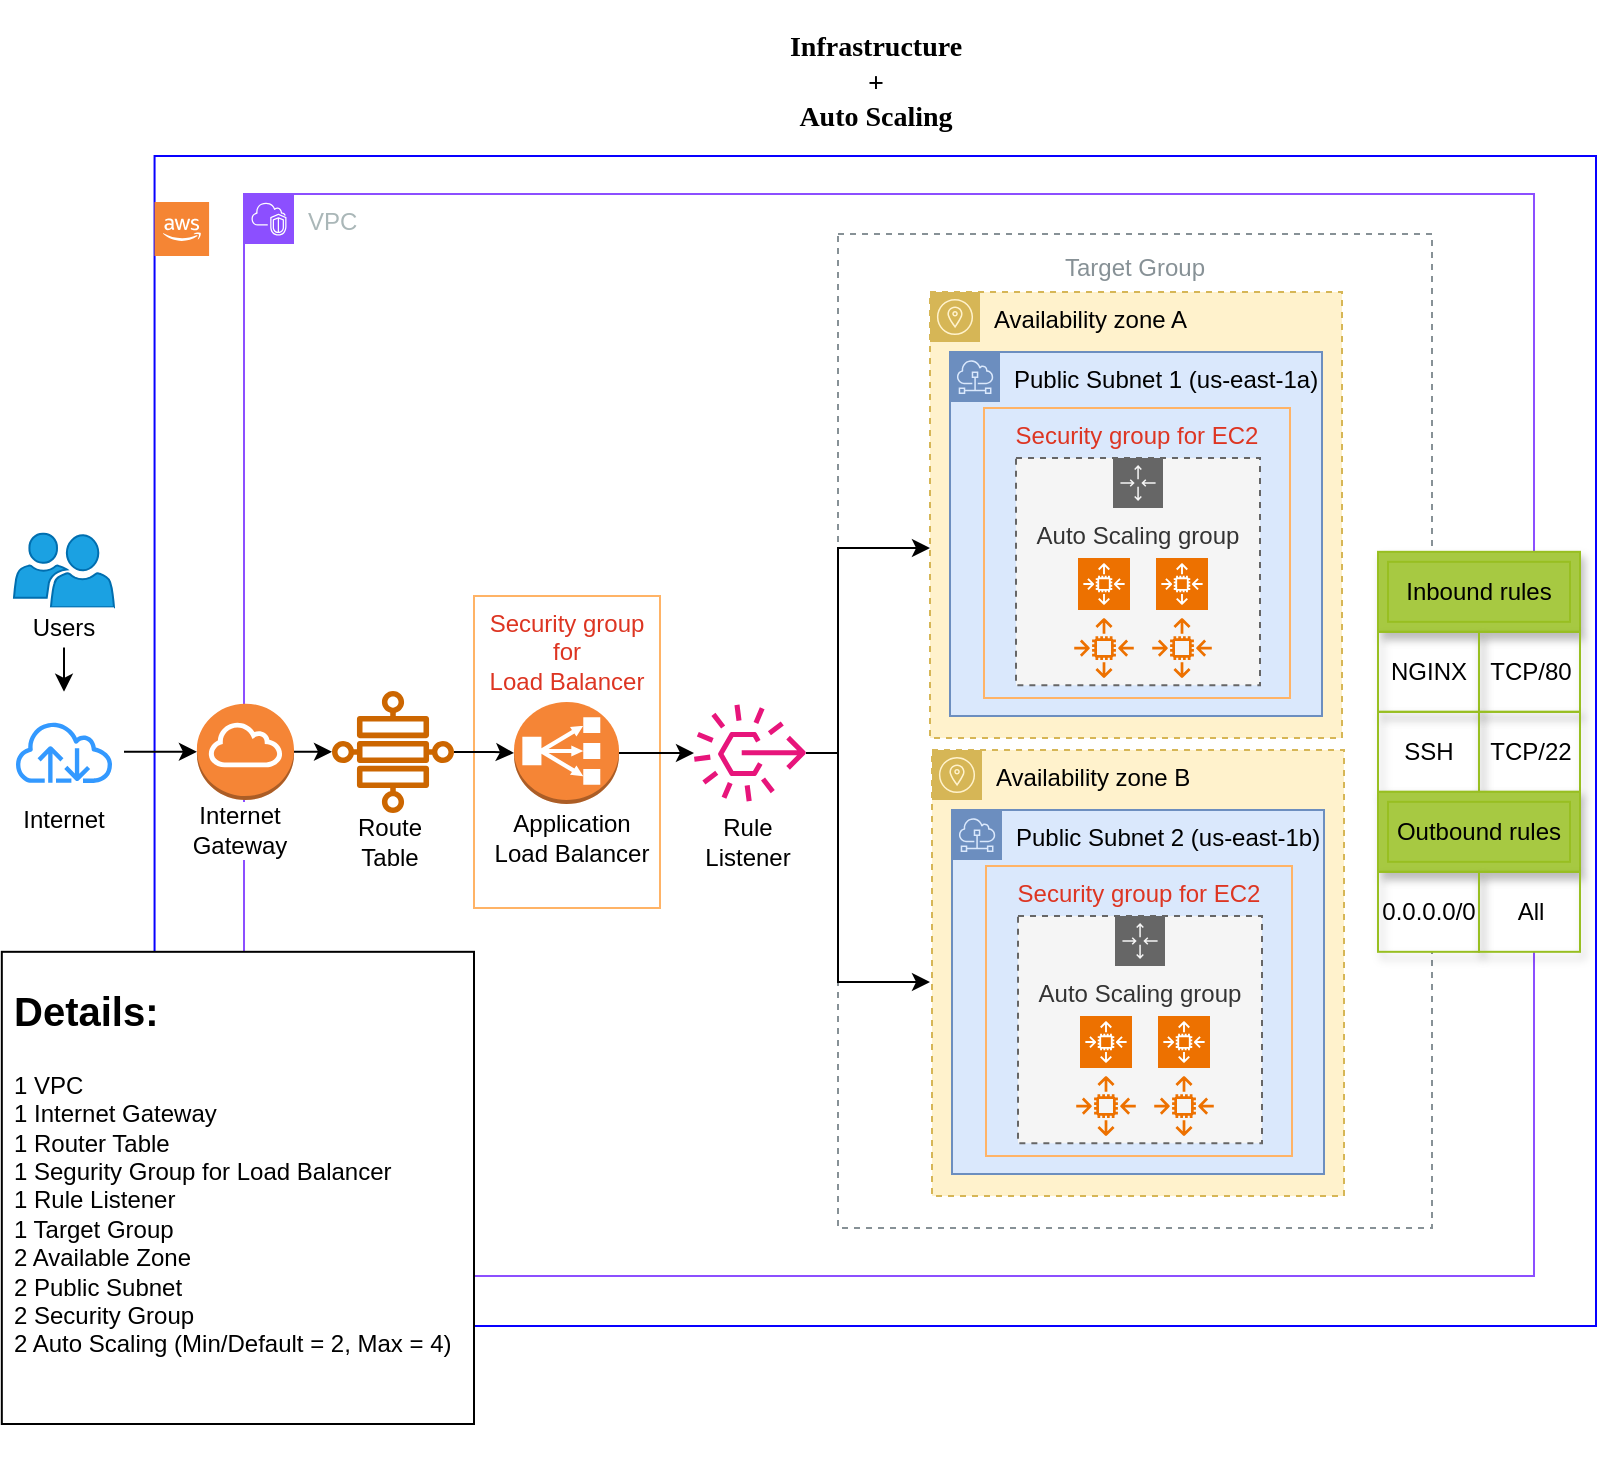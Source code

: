 <mxfile version="28.2.5">
  <diagram name="Página-1" id="A80b1A78pgPWUXEbwkEl">
    <mxGraphModel dx="1175" dy="688" grid="0" gridSize="10" guides="1" tooltips="1" connect="1" arrows="1" fold="1" page="1" pageScale="1" pageWidth="827" pageHeight="1169" math="0" shadow="0">
      <root>
        <mxCell id="0" />
        <mxCell id="1" parent="0" />
        <mxCell id="foPgmdxzFetwqd9FsMF4-26" value="" style="group" parent="1" vertex="1" connectable="0">
          <mxGeometry x="9" y="74" width="796" height="714.91" as="geometry" />
        </mxCell>
        <mxCell id="PD5IiSRvw4eK9SDHgZ8Y-4" value="&lt;h3&gt;&lt;b&gt;&lt;font style=&quot;font-size: 14px;&quot; face=&quot;Verdana&quot;&gt;Infrastructure&lt;br&gt;+&lt;br&gt;&lt;/font&gt;&lt;/b&gt;&lt;b style=&quot;background-color: transparent; color: light-dark(rgb(0, 0, 0), rgb(255, 255, 255)); font-size: 12px;&quot;&gt;&lt;font style=&quot;font-size: 14px;&quot; face=&quot;Verdana&quot;&gt;Auto Scaling&lt;/font&gt;&lt;/b&gt;&lt;/h3&gt;" style="text;html=1;align=center;verticalAlign=middle;whiteSpace=wrap;rounded=0;container=0;" parent="foPgmdxzFetwqd9FsMF4-26" vertex="1">
          <mxGeometry x="338.64" width="194" height="32" as="geometry" />
        </mxCell>
        <mxCell id="6_CV-VD-19mCUged8Sou-3" value="" style="rounded=1;arcSize=0;fillColor=none;gradientColor=none;strokeWidth=1;container=0;strokeColor=#0800FF;" parent="foPgmdxzFetwqd9FsMF4-26" vertex="1">
          <mxGeometry x="75.28" y="53" width="720.72" height="585" as="geometry" />
        </mxCell>
        <mxCell id="TseGNdZm3ASx_0Q_E8ii-17" value="Target Group" style="outlineConnect=0;gradientColor=none;html=1;whiteSpace=wrap;fontSize=12;fontStyle=0;strokeColor=#879196;fillColor=none;verticalAlign=top;align=center;fontColor=#879196;dashed=1;spacingTop=3;container=0;" parent="foPgmdxzFetwqd9FsMF4-26" vertex="1">
          <mxGeometry x="417" y="92" width="297" height="497" as="geometry" />
        </mxCell>
        <mxCell id="TseGNdZm3ASx_0Q_E8ii-13" value="Security group for&lt;br&gt;Load Balancer" style="fillColor=none;strokeColor=#FFB366;verticalAlign=top;fontStyle=0;fontColor=#DD3522;whiteSpace=wrap;html=1;container=0;" parent="foPgmdxzFetwqd9FsMF4-26" vertex="1">
          <mxGeometry x="235" y="273" width="93" height="156" as="geometry" />
        </mxCell>
        <mxCell id="g5_aFfmOjSk22XSk76C8-32" style="edgeStyle=orthogonalEdgeStyle;rounded=0;orthogonalLoop=1;jettySize=auto;html=1;" parent="foPgmdxzFetwqd9FsMF4-26" source="2XTZozhmLt2jDI83T8NR-40" target="g5_aFfmOjSk22XSk76C8-26" edge="1">
          <mxGeometry relative="1" as="geometry" />
        </mxCell>
        <mxCell id="2XTZozhmLt2jDI83T8NR-43" value="" style="sketch=0;pointerEvents=1;shadow=0;dashed=0;html=1;strokeColor=#006EAF;labelPosition=center;verticalLabelPosition=bottom;verticalAlign=top;align=center;fillColor=#1ba1e2;shape=mxgraph.mscae.intune.user_group;fontFamily=Helvetica;fontSize=12;fontStyle=0;fontColor=#ffffff;container=0;" parent="foPgmdxzFetwqd9FsMF4-26" vertex="1">
          <mxGeometry x="5" y="241.68" width="50" height="37" as="geometry" />
        </mxCell>
        <mxCell id="2XTZozhmLt2jDI83T8NR-13" value="VPC" style="points=[[0,0],[0.25,0],[0.5,0],[0.75,0],[1,0],[1,0.25],[1,0.5],[1,0.75],[1,1],[0.75,1],[0.5,1],[0.25,1],[0,1],[0,0.75],[0,0.5],[0,0.25]];outlineConnect=0;gradientColor=none;html=1;whiteSpace=wrap;fontSize=12;fontStyle=0;container=0;pointerEvents=0;collapsible=0;recursiveResize=0;shape=mxgraph.aws4.group;grIcon=mxgraph.aws4.group_vpc2;strokeColor=#8C4FFF;fillColor=none;verticalAlign=top;align=left;spacingLeft=30;fontColor=#AAB7B8;dashed=0;" parent="foPgmdxzFetwqd9FsMF4-26" vertex="1">
          <mxGeometry x="120" y="72" width="645" height="541" as="geometry" />
        </mxCell>
        <mxCell id="2XTZozhmLt2jDI83T8NR-34" value="Internet&lt;br&gt;Gateway" style="text;html=1;align=center;verticalAlign=middle;whiteSpace=wrap;rounded=0;labelBackgroundColor=default;container=0;" parent="foPgmdxzFetwqd9FsMF4-26" vertex="1">
          <mxGeometry x="88.47" y="375" width="60" height="30" as="geometry" />
        </mxCell>
        <mxCell id="2XTZozhmLt2jDI83T8NR-37" value="Availability zone A" style="sketch=0;outlineConnect=0;html=1;whiteSpace=wrap;fontSize=12;fontStyle=0;shape=mxgraph.aws4.group;grIcon=mxgraph.aws4.group_availability_zone;strokeColor=#d6b656;fillColor=#fff2cc;verticalAlign=top;align=left;spacingLeft=30;dashed=1;pointerEvents=1;fontFamily=Helvetica;container=0;" parent="foPgmdxzFetwqd9FsMF4-26" vertex="1">
          <mxGeometry x="463" y="121" width="206" height="223" as="geometry" />
        </mxCell>
        <mxCell id="2XTZozhmLt2jDI83T8NR-18" value="Public Subnet 1 (us-east-1a)" style="sketch=0;outlineConnect=0;html=1;whiteSpace=wrap;fontSize=12;fontStyle=0;shape=mxgraph.aws4.group;grIcon=mxgraph.aws4.group_subnet;strokeColor=#6c8ebf;fillColor=#dae8fc;verticalAlign=top;align=left;spacingLeft=30;dashed=0;container=0;" parent="foPgmdxzFetwqd9FsMF4-26" vertex="1">
          <mxGeometry x="473" y="151" width="186" height="182" as="geometry" />
        </mxCell>
        <mxCell id="g5_aFfmOjSk22XSk76C8-24" style="edgeStyle=orthogonalEdgeStyle;rounded=0;orthogonalLoop=1;jettySize=auto;html=1;exitX=1;exitY=0.5;exitDx=0;exitDy=0;exitPerimeter=0;entryX=0;entryY=0.5;entryDx=0;entryDy=0;entryPerimeter=0;" parent="foPgmdxzFetwqd9FsMF4-26" source="g5_aFfmOjSk22XSk76C8-13" edge="1">
          <mxGeometry relative="1" as="geometry">
            <mxPoint x="164" y="350.5" as="targetPoint" />
          </mxGeometry>
        </mxCell>
        <mxCell id="g5_aFfmOjSk22XSk76C8-30" style="edgeStyle=orthogonalEdgeStyle;rounded=0;orthogonalLoop=1;jettySize=auto;html=1;" parent="foPgmdxzFetwqd9FsMF4-26" source="g5_aFfmOjSk22XSk76C8-26" target="g5_aFfmOjSk22XSk76C8-13" edge="1">
          <mxGeometry relative="1" as="geometry" />
        </mxCell>
        <mxCell id="g5_aFfmOjSk22XSk76C8-26" value="" style="sketch=0;outlineConnect=0;fontColor=#3333FF;gradientColor=none;strokeColor=#3399FF;fillColor=#ffffff;dashed=0;verticalLabelPosition=bottom;verticalAlign=top;align=center;html=1;fontSize=12;fontStyle=0;aspect=fixed;shape=mxgraph.aws4.resourceIcon;resIcon=mxgraph.aws4.internet;labelBackgroundColor=none;container=0;" parent="foPgmdxzFetwqd9FsMF4-26" vertex="1">
          <mxGeometry y="320.91" width="60" height="60" as="geometry" />
        </mxCell>
        <mxCell id="g5_aFfmOjSk22XSk76C8-27" value="Internet" style="text;html=1;align=center;verticalAlign=middle;whiteSpace=wrap;rounded=0;labelBackgroundColor=default;container=0;" parent="foPgmdxzFetwqd9FsMF4-26" vertex="1">
          <mxGeometry y="370" width="60" height="30" as="geometry" />
        </mxCell>
        <mxCell id="2XTZozhmLt2jDI83T8NR-40" value="Users" style="text;html=1;align=center;verticalAlign=middle;whiteSpace=wrap;rounded=0;fontFamily=Helvetica;fontSize=12;fontStyle=0;fillColor=default;labelBackgroundColor=default;container=0;" parent="foPgmdxzFetwqd9FsMF4-26" vertex="1">
          <mxGeometry x="5" y="278.68" width="50" height="20" as="geometry" />
        </mxCell>
        <mxCell id="g5_aFfmOjSk22XSk76C8-13" value="" style="outlineConnect=0;dashed=0;verticalLabelPosition=bottom;verticalAlign=top;align=center;html=1;shape=mxgraph.aws3.internet_gateway;fillColor=#F58536;gradientColor=none;container=0;" parent="foPgmdxzFetwqd9FsMF4-26" vertex="1">
          <mxGeometry x="96.46" y="326.82" width="48.54" height="48.18" as="geometry" />
        </mxCell>
        <mxCell id="2XTZozhmLt2jDI83T8NR-32" value="Route&lt;br&gt;Table" style="text;html=1;align=center;verticalAlign=middle;whiteSpace=wrap;rounded=0;labelBackgroundColor=default;container=0;" parent="foPgmdxzFetwqd9FsMF4-26" vertex="1">
          <mxGeometry x="163" y="383.38" width="60" height="25.23" as="geometry" />
        </mxCell>
        <mxCell id="g5_aFfmOjSk22XSk76C8-38" value="" style="sketch=0;outlineConnect=0;fontColor=#232F3E;gradientColor=none;fillColor=#CC6600;strokeColor=none;dashed=0;verticalLabelPosition=bottom;verticalAlign=top;align=center;html=1;fontSize=12;fontStyle=0;aspect=fixed;pointerEvents=1;shape=mxgraph.aws4.cloud_wan_transit_gateway_route_table_attachment;container=0;" parent="foPgmdxzFetwqd9FsMF4-26" vertex="1">
          <mxGeometry x="164" y="320.5" width="61" height="61" as="geometry" />
        </mxCell>
        <mxCell id="mhVzPHPiYotLxkn4lfT4-1" value="Security group for EC2" style="fillColor=none;strokeColor=#FFB366;verticalAlign=top;fontStyle=0;fontColor=#DD3522;whiteSpace=wrap;html=1;container=0;" parent="foPgmdxzFetwqd9FsMF4-26" vertex="1">
          <mxGeometry x="490" y="179" width="153" height="145" as="geometry" />
        </mxCell>
        <mxCell id="mhVzPHPiYotLxkn4lfT4-113" value="" style="group;fillColor=default;container=0;" parent="foPgmdxzFetwqd9FsMF4-26" vertex="1" connectable="0">
          <mxGeometry x="687" y="250.91" width="101" height="200" as="geometry" />
        </mxCell>
        <mxCell id="TseGNdZm3ASx_0Q_E8ii-19" style="edgeStyle=orthogonalEdgeStyle;rounded=0;orthogonalLoop=1;jettySize=auto;html=1;" parent="foPgmdxzFetwqd9FsMF4-26" source="TseGNdZm3ASx_0Q_E8ii-6" target="TseGNdZm3ASx_0Q_E8ii-18" edge="1">
          <mxGeometry relative="1" as="geometry" />
        </mxCell>
        <mxCell id="TseGNdZm3ASx_0Q_E8ii-6" value="" style="outlineConnect=0;dashed=0;verticalLabelPosition=bottom;verticalAlign=top;align=center;html=1;shape=mxgraph.aws3.classic_load_balancer;fillColor=#F58536;gradientColor=none;container=0;" parent="foPgmdxzFetwqd9FsMF4-26" vertex="1">
          <mxGeometry x="255" y="326" width="52.5" height="51" as="geometry" />
        </mxCell>
        <mxCell id="TseGNdZm3ASx_0Q_E8ii-8" style="edgeStyle=orthogonalEdgeStyle;rounded=0;orthogonalLoop=1;jettySize=auto;html=1;entryX=0;entryY=0.5;entryDx=0;entryDy=0;entryPerimeter=0;" parent="foPgmdxzFetwqd9FsMF4-26" source="g5_aFfmOjSk22XSk76C8-38" target="TseGNdZm3ASx_0Q_E8ii-6" edge="1">
          <mxGeometry relative="1" as="geometry" />
        </mxCell>
        <mxCell id="TseGNdZm3ASx_0Q_E8ii-11" value="Application Load Balancer" style="text;html=1;align=center;verticalAlign=middle;whiteSpace=wrap;rounded=0;labelBackgroundColor=default;container=0;" parent="foPgmdxzFetwqd9FsMF4-26" vertex="1">
          <mxGeometry x="240" y="381.77" width="88" height="25.23" as="geometry" />
        </mxCell>
        <mxCell id="TseGNdZm3ASx_0Q_E8ii-22" style="edgeStyle=orthogonalEdgeStyle;rounded=0;orthogonalLoop=1;jettySize=auto;html=1;" parent="foPgmdxzFetwqd9FsMF4-26" source="TseGNdZm3ASx_0Q_E8ii-18" target="2XTZozhmLt2jDI83T8NR-37" edge="1">
          <mxGeometry relative="1" as="geometry">
            <Array as="points">
              <mxPoint x="417" y="352" />
              <mxPoint x="417" y="249" />
            </Array>
          </mxGeometry>
        </mxCell>
        <mxCell id="TseGNdZm3ASx_0Q_E8ii-23" style="edgeStyle=orthogonalEdgeStyle;rounded=0;orthogonalLoop=1;jettySize=auto;html=1;" parent="foPgmdxzFetwqd9FsMF4-26" source="TseGNdZm3ASx_0Q_E8ii-18" edge="1">
          <mxGeometry relative="1" as="geometry">
            <Array as="points">
              <mxPoint x="417" y="352" />
              <mxPoint x="417" y="466" />
            </Array>
            <mxPoint x="463" y="466" as="targetPoint" />
          </mxGeometry>
        </mxCell>
        <mxCell id="TseGNdZm3ASx_0Q_E8ii-18" value="" style="sketch=0;outlineConnect=0;fontColor=#232F3E;gradientColor=none;fillColor=#E7157B;strokeColor=none;dashed=0;verticalLabelPosition=bottom;verticalAlign=top;align=center;html=1;fontSize=12;fontStyle=0;aspect=fixed;pointerEvents=1;shape=mxgraph.aws4.rule_3;container=0;" parent="foPgmdxzFetwqd9FsMF4-26" vertex="1">
          <mxGeometry x="345" y="327.09" width="56" height="48.82" as="geometry" />
        </mxCell>
        <mxCell id="TseGNdZm3ASx_0Q_E8ii-20" value="Rule&lt;br&gt;Listener" style="text;html=1;align=center;verticalAlign=middle;whiteSpace=wrap;rounded=0;labelBackgroundColor=default;container=0;" parent="foPgmdxzFetwqd9FsMF4-26" vertex="1">
          <mxGeometry x="328" y="383.38" width="88" height="25.23" as="geometry" />
        </mxCell>
        <mxCell id="PD5IiSRvw4eK9SDHgZ8Y-1" value="" style="outlineConnect=0;dashed=0;verticalLabelPosition=bottom;verticalAlign=top;align=center;html=1;shape=mxgraph.aws3.cloud_2;fillColor=#F58534;gradientColor=none;container=0;" parent="foPgmdxzFetwqd9FsMF4-26" vertex="1">
          <mxGeometry x="75.28" y="76" width="27.26" height="27" as="geometry" />
        </mxCell>
        <mxCell id="mhVzPHPiYotLxkn4lfT4-103" value="Inbound rules" style="shape=ext;margin=3;double=1;whiteSpace=wrap;html=1;align=center;rounded=0;shadow=1;strokeColor=#98bf21;verticalAlign=middle;fontFamily=Helvetica;fontSize=12;fontColor=default;fillColor=#A7C942;container=0;" parent="foPgmdxzFetwqd9FsMF4-26" vertex="1">
          <mxGeometry x="687" y="250.91" width="101" height="40" as="geometry" />
        </mxCell>
        <mxCell id="mhVzPHPiYotLxkn4lfT4-104" value="NGINX" style="whiteSpace=wrap;html=1;align=center;rounded=0;shadow=1;strokeColor=#98bf21;verticalAlign=middle;fontFamily=Helvetica;fontSize=12;fontColor=default;fillColor=none;container=0;" parent="foPgmdxzFetwqd9FsMF4-26" vertex="1">
          <mxGeometry x="687" y="290.91" width="50.5" height="40" as="geometry" />
        </mxCell>
        <mxCell id="mhVzPHPiYotLxkn4lfT4-105" value="TCP/80" style="whiteSpace=wrap;html=1;align=center;rounded=0;shadow=1;strokeColor=#98bf21;verticalAlign=middle;fontFamily=Helvetica;fontSize=12;fontColor=default;fillColor=none;container=0;" parent="foPgmdxzFetwqd9FsMF4-26" vertex="1">
          <mxGeometry x="737.5" y="290.91" width="50.5" height="40" as="geometry" />
        </mxCell>
        <mxCell id="mhVzPHPiYotLxkn4lfT4-106" value="SSH" style="whiteSpace=wrap;html=1;align=center;rounded=0;shadow=1;strokeColor=#98bf21;verticalAlign=middle;fontFamily=Helvetica;fontSize=12;fontColor=default;fillColor=none;container=0;" parent="foPgmdxzFetwqd9FsMF4-26" vertex="1">
          <mxGeometry x="687" y="330.91" width="50.5" height="40" as="geometry" />
        </mxCell>
        <mxCell id="mhVzPHPiYotLxkn4lfT4-107" value="TCP/22" style="whiteSpace=wrap;html=1;align=center;rounded=0;shadow=1;strokeColor=#98bf21;verticalAlign=middle;fontFamily=Helvetica;fontSize=12;fontColor=default;fillColor=none;container=0;" parent="foPgmdxzFetwqd9FsMF4-26" vertex="1">
          <mxGeometry x="737.5" y="330.91" width="50.5" height="40" as="geometry" />
        </mxCell>
        <mxCell id="mhVzPHPiYotLxkn4lfT4-108" value="Outbound rules" style="shape=ext;margin=3;double=1;whiteSpace=wrap;html=1;align=center;rounded=0;shadow=1;strokeColor=#98bf21;verticalAlign=middle;fontFamily=Helvetica;fontSize=12;fontColor=default;fillColor=#A7C942;container=0;" parent="foPgmdxzFetwqd9FsMF4-26" vertex="1">
          <mxGeometry x="687" y="370.91" width="101" height="40" as="geometry" />
        </mxCell>
        <mxCell id="mhVzPHPiYotLxkn4lfT4-109" value="0.0.0.0/0" style="whiteSpace=wrap;html=1;align=center;rounded=0;shadow=1;strokeColor=#98bf21;verticalAlign=middle;fontFamily=Helvetica;fontSize=12;fontColor=default;fillColor=none;container=0;" parent="foPgmdxzFetwqd9FsMF4-26" vertex="1">
          <mxGeometry x="687" y="410.91" width="50.5" height="40" as="geometry" />
        </mxCell>
        <mxCell id="mhVzPHPiYotLxkn4lfT4-110" value="All" style="whiteSpace=wrap;html=1;align=center;rounded=0;shadow=1;strokeColor=#98bf21;verticalAlign=middle;fontFamily=Helvetica;fontSize=12;fontColor=default;fillColor=none;container=0;" parent="foPgmdxzFetwqd9FsMF4-26" vertex="1">
          <mxGeometry x="737.5" y="410.91" width="50.5" height="40" as="geometry" />
        </mxCell>
        <mxCell id="foPgmdxzFetwqd9FsMF4-2" value="Auto Scaling group" style="points=[[0,0],[0.25,0],[0.5,0],[0.75,0],[1,0],[1,0.25],[1,0.5],[1,0.75],[1,1],[0.75,1],[0.5,1],[0.25,1],[0,1],[0,0.75],[0,0.5],[0,0.25]];outlineConnect=0;html=1;whiteSpace=wrap;fontSize=12;fontStyle=0;container=0;pointerEvents=0;collapsible=0;recursiveResize=0;shape=mxgraph.aws4.groupCenter;grIcon=mxgraph.aws4.group_auto_scaling_group;grStroke=1;strokeColor=#666666;fillColor=#f5f5f5;verticalAlign=top;align=center;fontColor=#333333;dashed=1;spacingTop=25;" parent="foPgmdxzFetwqd9FsMF4-26" vertex="1">
          <mxGeometry x="506" y="204" width="122" height="113.68" as="geometry" />
        </mxCell>
        <mxCell id="foPgmdxzFetwqd9FsMF4-18" value="Availability zone B" style="sketch=0;outlineConnect=0;html=1;whiteSpace=wrap;fontSize=12;fontStyle=0;shape=mxgraph.aws4.group;grIcon=mxgraph.aws4.group_availability_zone;strokeColor=#d6b656;fillColor=#fff2cc;verticalAlign=top;align=left;spacingLeft=30;dashed=1;pointerEvents=1;fontFamily=Helvetica;container=0;" parent="foPgmdxzFetwqd9FsMF4-26" vertex="1">
          <mxGeometry x="464" y="350" width="206" height="223" as="geometry" />
        </mxCell>
        <mxCell id="foPgmdxzFetwqd9FsMF4-19" value="Public Subnet 2 (us-east-1b)" style="sketch=0;outlineConnect=0;html=1;whiteSpace=wrap;fontSize=12;fontStyle=0;shape=mxgraph.aws4.group;grIcon=mxgraph.aws4.group_subnet;strokeColor=#6c8ebf;fillColor=#dae8fc;verticalAlign=top;align=left;spacingLeft=30;dashed=0;container=0;" parent="foPgmdxzFetwqd9FsMF4-26" vertex="1">
          <mxGeometry x="474" y="380" width="186" height="182" as="geometry" />
        </mxCell>
        <mxCell id="foPgmdxzFetwqd9FsMF4-20" value="Security group for EC2" style="fillColor=none;strokeColor=#FFB366;verticalAlign=top;fontStyle=0;fontColor=#DD3522;whiteSpace=wrap;html=1;container=0;" parent="foPgmdxzFetwqd9FsMF4-26" vertex="1">
          <mxGeometry x="491" y="408" width="153" height="145" as="geometry" />
        </mxCell>
        <mxCell id="foPgmdxzFetwqd9FsMF4-21" value="Auto Scaling group" style="points=[[0,0],[0.25,0],[0.5,0],[0.75,0],[1,0],[1,0.25],[1,0.5],[1,0.75],[1,1],[0.75,1],[0.5,1],[0.25,1],[0,1],[0,0.75],[0,0.5],[0,0.25]];outlineConnect=0;html=1;whiteSpace=wrap;fontSize=12;fontStyle=0;container=0;pointerEvents=0;collapsible=0;recursiveResize=0;shape=mxgraph.aws4.groupCenter;grIcon=mxgraph.aws4.group_auto_scaling_group;grStroke=1;strokeColor=#666666;fillColor=#f5f5f5;verticalAlign=top;align=center;fontColor=#333333;dashed=1;spacingTop=25;" parent="foPgmdxzFetwqd9FsMF4-26" vertex="1">
          <mxGeometry x="507" y="433" width="122" height="113.68" as="geometry" />
        </mxCell>
        <mxCell id="foPgmdxzFetwqd9FsMF4-3" value="" style="sketch=0;points=[[0,0,0],[0.25,0,0],[0.5,0,0],[0.75,0,0],[1,0,0],[0,1,0],[0.25,1,0],[0.5,1,0],[0.75,1,0],[1,1,0],[0,0.25,0],[0,0.5,0],[0,0.75,0],[1,0.25,0],[1,0.5,0],[1,0.75,0]];outlineConnect=0;fontColor=#232F3E;fillColor=#ED7100;strokeColor=#ffffff;dashed=0;verticalLabelPosition=bottom;verticalAlign=top;align=center;html=1;fontSize=12;fontStyle=0;aspect=fixed;shape=mxgraph.aws4.resourceIcon;resIcon=mxgraph.aws4.auto_scaling2;container=0;" parent="foPgmdxzFetwqd9FsMF4-26" vertex="1">
          <mxGeometry x="537" y="254" width="26" height="26" as="geometry" />
        </mxCell>
        <mxCell id="foPgmdxzFetwqd9FsMF4-5" value="" style="sketch=0;points=[[0,0,0],[0.25,0,0],[0.5,0,0],[0.75,0,0],[1,0,0],[0,1,0],[0.25,1,0],[0.5,1,0],[0.75,1,0],[1,1,0],[0,0.25,0],[0,0.5,0],[0,0.75,0],[1,0.25,0],[1,0.5,0],[1,0.75,0]];outlineConnect=0;fontColor=#232F3E;fillColor=#ED7100;strokeColor=#ffffff;dashed=0;verticalLabelPosition=bottom;verticalAlign=top;align=center;html=1;fontSize=12;fontStyle=0;aspect=fixed;shape=mxgraph.aws4.resourceIcon;resIcon=mxgraph.aws4.auto_scaling2;container=0;" parent="foPgmdxzFetwqd9FsMF4-26" vertex="1">
          <mxGeometry x="576" y="254" width="26" height="26" as="geometry" />
        </mxCell>
        <mxCell id="foPgmdxzFetwqd9FsMF4-7" value="" style="sketch=0;outlineConnect=0;fontColor=#232F3E;gradientColor=none;fillColor=#ED7100;strokeColor=none;dashed=0;verticalLabelPosition=bottom;verticalAlign=top;align=center;html=1;fontSize=12;fontStyle=0;aspect=fixed;pointerEvents=1;shape=mxgraph.aws4.auto_scaling2;container=0;" parent="foPgmdxzFetwqd9FsMF4-26" vertex="1">
          <mxGeometry x="574" y="284" width="30" height="30" as="geometry" />
        </mxCell>
        <mxCell id="foPgmdxzFetwqd9FsMF4-6" value="" style="sketch=0;outlineConnect=0;fontColor=#232F3E;gradientColor=none;fillColor=#ED7100;strokeColor=none;dashed=0;verticalLabelPosition=bottom;verticalAlign=top;align=center;html=1;fontSize=12;fontStyle=0;aspect=fixed;pointerEvents=1;shape=mxgraph.aws4.auto_scaling2;container=0;" parent="foPgmdxzFetwqd9FsMF4-26" vertex="1">
          <mxGeometry x="535" y="284" width="30" height="30" as="geometry" />
        </mxCell>
        <mxCell id="foPgmdxzFetwqd9FsMF4-22" value="" style="sketch=0;points=[[0,0,0],[0.25,0,0],[0.5,0,0],[0.75,0,0],[1,0,0],[0,1,0],[0.25,1,0],[0.5,1,0],[0.75,1,0],[1,1,0],[0,0.25,0],[0,0.5,0],[0,0.75,0],[1,0.25,0],[1,0.5,0],[1,0.75,0]];outlineConnect=0;fontColor=#232F3E;fillColor=#ED7100;strokeColor=#ffffff;dashed=0;verticalLabelPosition=bottom;verticalAlign=top;align=center;html=1;fontSize=12;fontStyle=0;aspect=fixed;shape=mxgraph.aws4.resourceIcon;resIcon=mxgraph.aws4.auto_scaling2;container=0;" parent="foPgmdxzFetwqd9FsMF4-26" vertex="1">
          <mxGeometry x="538" y="483" width="26" height="26" as="geometry" />
        </mxCell>
        <mxCell id="foPgmdxzFetwqd9FsMF4-23" value="" style="sketch=0;points=[[0,0,0],[0.25,0,0],[0.5,0,0],[0.75,0,0],[1,0,0],[0,1,0],[0.25,1,0],[0.5,1,0],[0.75,1,0],[1,1,0],[0,0.25,0],[0,0.5,0],[0,0.75,0],[1,0.25,0],[1,0.5,0],[1,0.75,0]];outlineConnect=0;fontColor=#232F3E;fillColor=#ED7100;strokeColor=#ffffff;dashed=0;verticalLabelPosition=bottom;verticalAlign=top;align=center;html=1;fontSize=12;fontStyle=0;aspect=fixed;shape=mxgraph.aws4.resourceIcon;resIcon=mxgraph.aws4.auto_scaling2;container=0;" parent="foPgmdxzFetwqd9FsMF4-26" vertex="1">
          <mxGeometry x="577" y="483" width="26" height="26" as="geometry" />
        </mxCell>
        <mxCell id="foPgmdxzFetwqd9FsMF4-24" value="" style="sketch=0;outlineConnect=0;fontColor=#232F3E;gradientColor=none;fillColor=#ED7100;strokeColor=none;dashed=0;verticalLabelPosition=bottom;verticalAlign=top;align=center;html=1;fontSize=12;fontStyle=0;aspect=fixed;pointerEvents=1;shape=mxgraph.aws4.auto_scaling2;container=0;" parent="foPgmdxzFetwqd9FsMF4-26" vertex="1">
          <mxGeometry x="575" y="513" width="30" height="30" as="geometry" />
        </mxCell>
        <mxCell id="foPgmdxzFetwqd9FsMF4-25" value="" style="sketch=0;outlineConnect=0;fontColor=#232F3E;gradientColor=none;fillColor=#ED7100;strokeColor=none;dashed=0;verticalLabelPosition=bottom;verticalAlign=top;align=center;html=1;fontSize=12;fontStyle=0;aspect=fixed;pointerEvents=1;shape=mxgraph.aws4.auto_scaling2;container=0;" parent="foPgmdxzFetwqd9FsMF4-26" vertex="1">
          <mxGeometry x="536" y="513" width="30" height="30" as="geometry" />
        </mxCell>
        <mxCell id="wyKntHZLRNJeBApuuRc6-1" value="" style="whiteSpace=wrap;html=1;aspect=fixed;container=0;" vertex="1" parent="foPgmdxzFetwqd9FsMF4-26">
          <mxGeometry x="-1.09" y="450.91" width="236.09" height="236.09" as="geometry" />
        </mxCell>
        <mxCell id="wyKntHZLRNJeBApuuRc6-2" value="&lt;h1 style=&quot;margin-top: 0px;&quot;&gt;&lt;font style=&quot;font-size: 20px;&quot;&gt;Details:&lt;/font&gt;&lt;/h1&gt;&lt;p&gt;1 VPC&lt;br&gt;1 Internet Gateway&lt;br&gt;1 Router Table&lt;br&gt;1 Segurity Group for Load Balancer&lt;br&gt;1 Rule Listener&lt;br&gt;1 Target Group&lt;br&gt;&lt;span style=&quot;background-color: transparent; color: light-dark(rgb(0, 0, 0), rgb(255, 255, 255));&quot;&gt;2 Available Zone&lt;br&gt;&lt;/span&gt;&lt;span style=&quot;background-color: transparent; color: light-dark(rgb(0, 0, 0), rgb(255, 255, 255));&quot;&gt;2 Public Subnet&lt;br&gt;&lt;/span&gt;&lt;span style=&quot;background-color: transparent; color: light-dark(rgb(0, 0, 0), rgb(255, 255, 255));&quot;&gt;2 Security Group&lt;br&gt;&lt;/span&gt;&lt;span style=&quot;background-color: transparent; color: light-dark(rgb(0, 0, 0), rgb(255, 255, 255));&quot;&gt;2 Auto Scaling (Min/Default = 2, Max = 4)&lt;/span&gt;&lt;/p&gt;" style="text;html=1;whiteSpace=wrap;overflow=hidden;rounded=0;container=0;" vertex="1" parent="foPgmdxzFetwqd9FsMF4-26">
          <mxGeometry x="2.91" y="458.91" width="225" height="199" as="geometry" />
        </mxCell>
      </root>
    </mxGraphModel>
  </diagram>
</mxfile>
